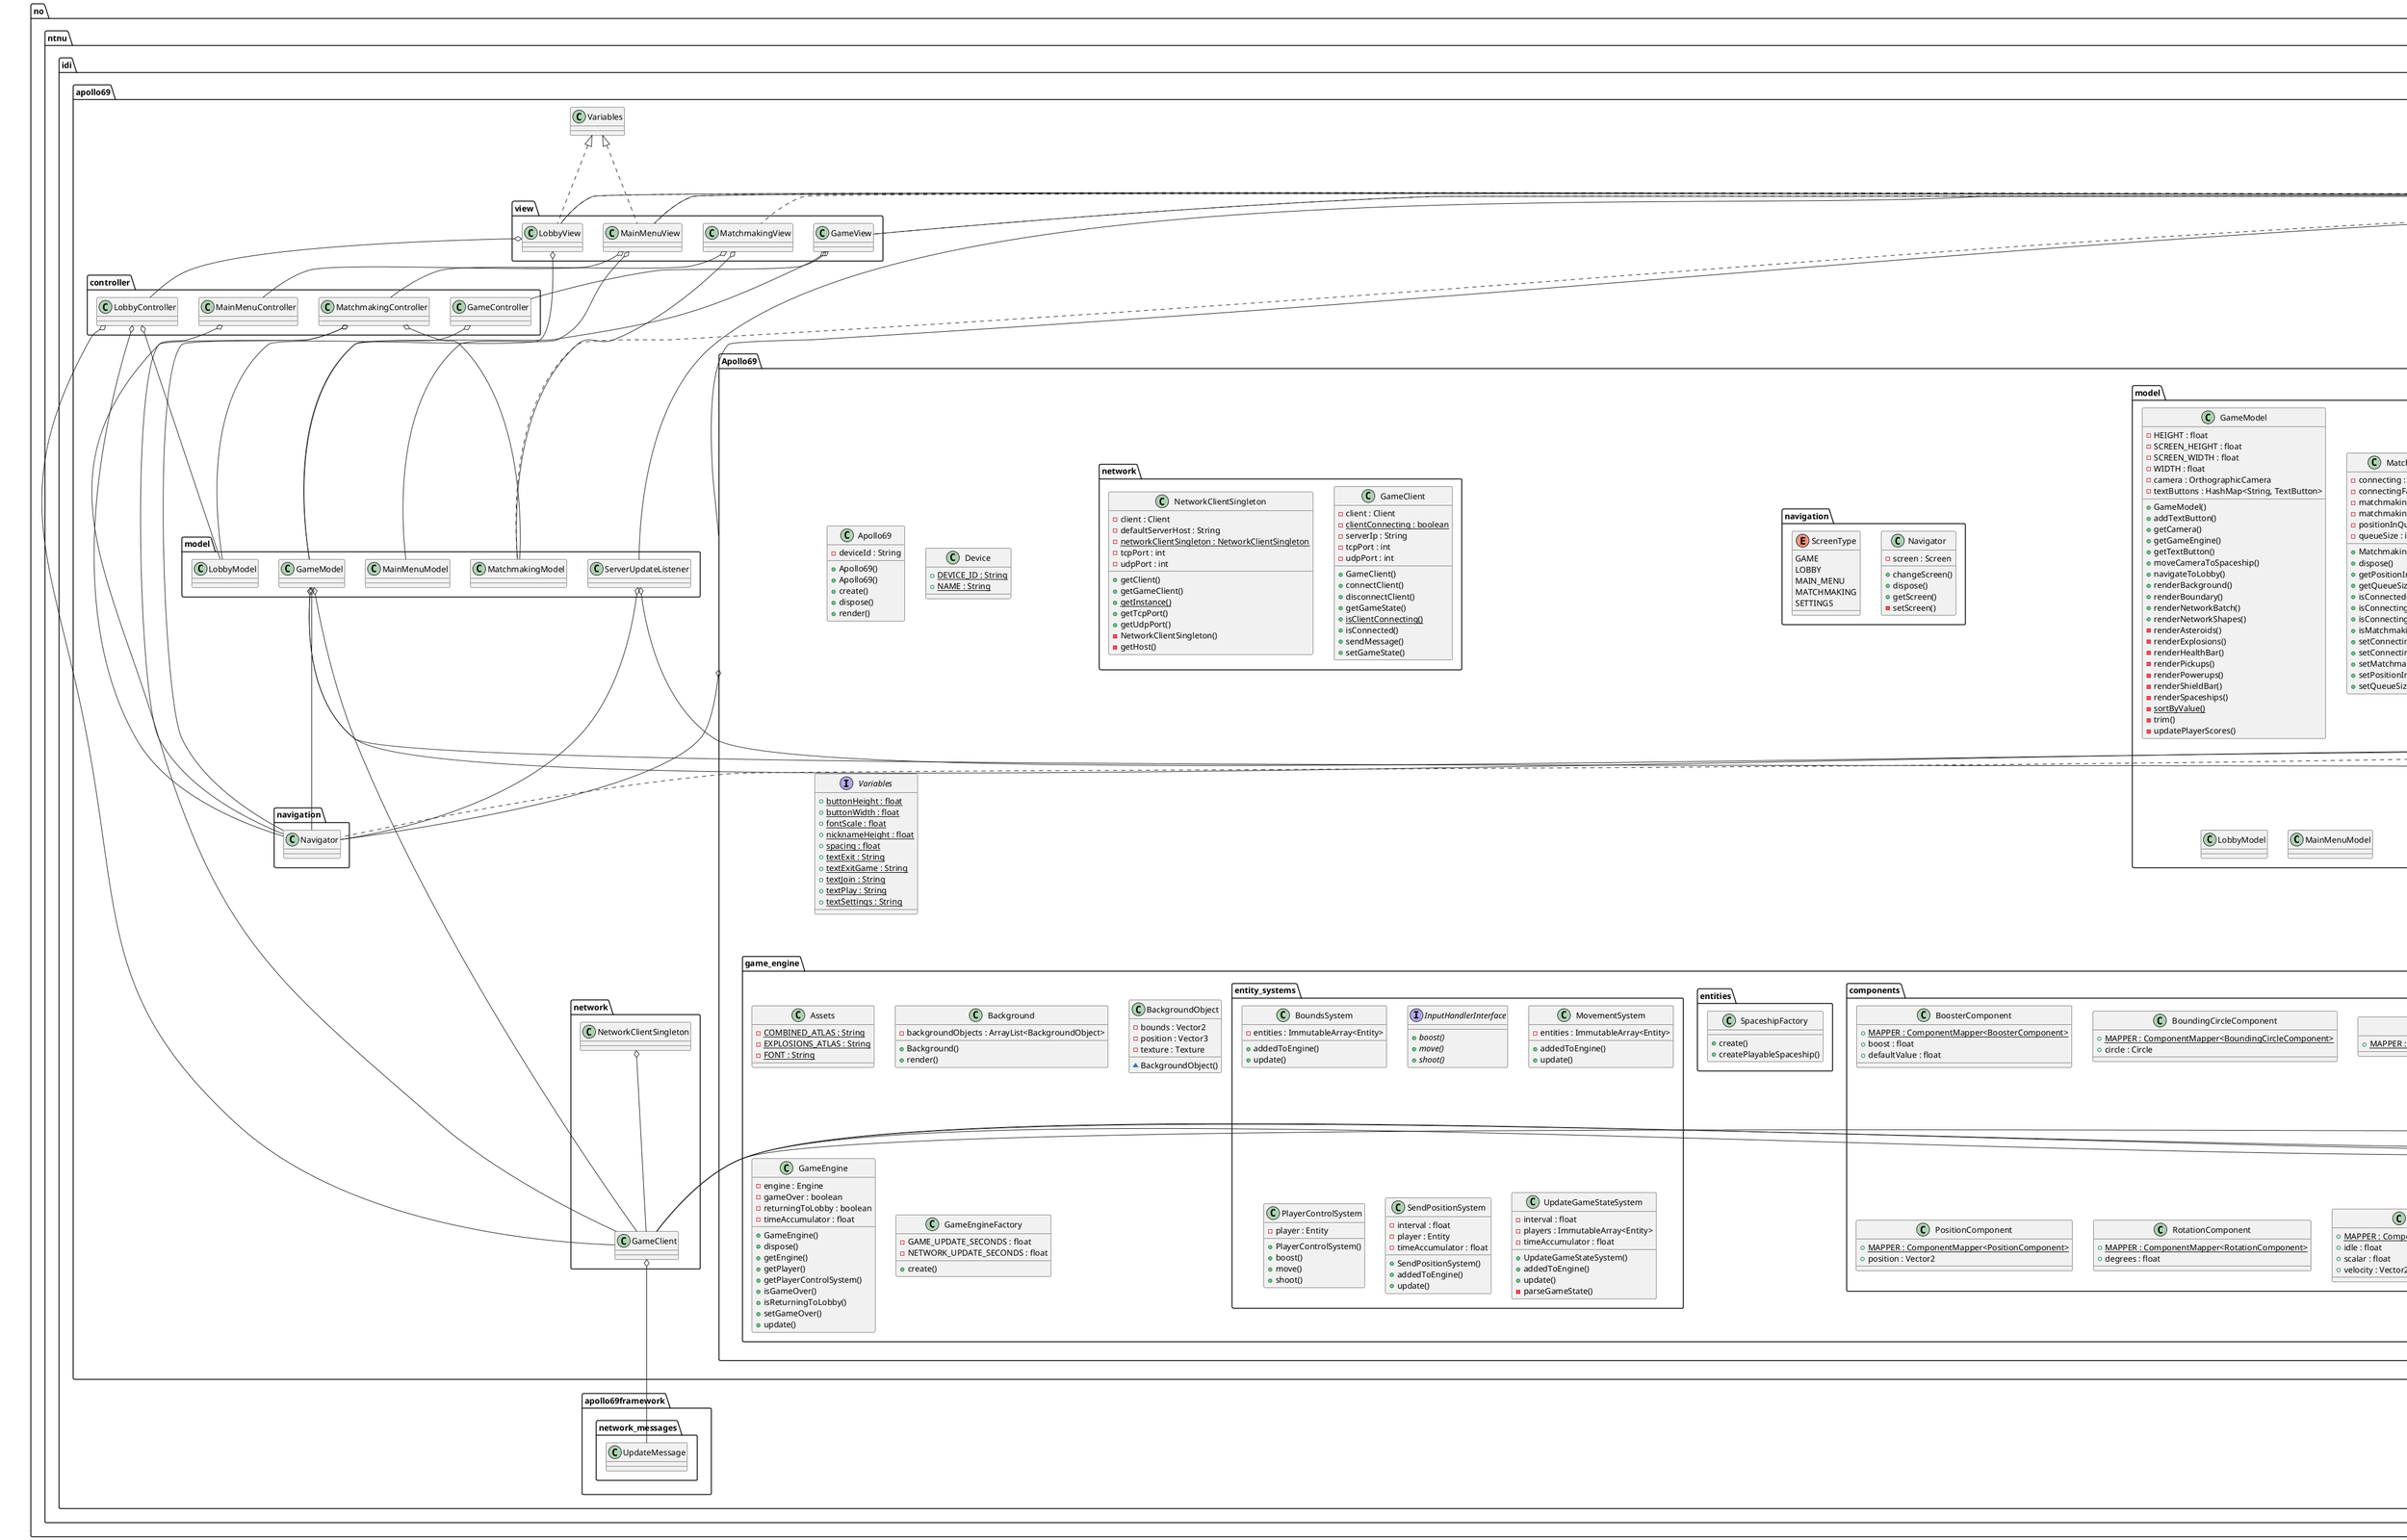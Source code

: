 @startuml

    namespace no.ntnu.idi.apollo69.Apollo69 {
        class Apollo69 {
            - deviceId : String
            + Apollo69()
            + Apollo69()
            + create()
            + dispose()
            + render()
        }
        class Device {
            {static} + DEVICE_ID : String
            {static} + NAME : String
        }
        interface Variables {
            {static} + buttonHeight : float
            {static} + buttonWidth : float
            {static} + fontScale : float
            {static} + nicknameHeight : float
            {static} + spacing : float
            {static} + textExit : String
            {static} + textExitGame : String
            {static} + textJoin : String
            {static} + textPlay : String
            {static} + textSettings : String
        }

        namespace controller {
            class GameController {
                + GameController()
                + boostButtonPressed()
                + boostButtonReleased()
                + shootButtonPressed()
                + shootButtonReleased()
                + touchpadMoved()
            }
            class LobbyController {
                + LobbyController()
                + exitButtonPressed()
                + joinButtonPressed()
            }
            class MainMenuController {
                + MainMenuController()
                + playButtonPressed()
            }
            class MatchmakingController {
                + MatchmakingController()
                + cancelMatchmaking()
                + onMatchmakingDone()
                + onShow()
                + startMatchmaking()
            }
        }

        namespace model {
            class GameModel {
                - HEIGHT : float
                - SCREEN_HEIGHT : float
                - SCREEN_WIDTH : float
                - WIDTH : float
                - camera : OrthographicCamera
                - textButtons : HashMap<String, TextButton>
                + GameModel()
                + addTextButton()
                + getCamera()
                + getGameEngine()
                + getTextButton()
                + moveCameraToSpaceship()
                + navigateToLobby()
                + renderBackground()
                + renderBoundary()
                + renderNetworkBatch()
                + renderNetworkShapes()
                - renderAsteroids()
                - renderExplosions()
                - renderHealthBar()
                - renderPickups()
                - renderPowerups()
                - renderShieldBar()
                - renderSpaceships()
                {static} - sortByValue()
                - trim()
                - updatePlayerScores()
            }
            class MatchmakingModel {
                - connecting : boolean
                - connectingFailed : boolean
                - matchmakingDone : boolean
                - matchmakingListener : Listener
                - positionInQueue : int
                - queueSize : int
                + MatchmakingModel()
                + dispose()
                + getPositionInQueue()
                + getQueueSize()
                + isConnected()
                + isConnecting()
                + isConnectingFailed()
                + isMatchmakingDone()
                + setConnecting()
                + setConnectingFailed()
                + setMatchmakingDone()
                + setPositionInQueue()
                + setQueueSize()
            }
            class ServerUpdateListener {
                + received()
                ~ ServerUpdateListener()
            }
            class LobbyModel {
            }
            class MainMenuModel {
            }
        }

        namespace navigation {
            class Navigator {
                - screen : Screen
                + changeScreen()
                + dispose()
                + getScreen()
                - setScreen()
            }
            enum ScreenType {
                GAME
                LOBBY
                MAIN_MENU
                MATCHMAKING
                SETTINGS
            }
        }

        namespace network {
              class GameClient {
                  - client : Client
                  {static} - clientConnecting : boolean
                  - serverIp : String
                  - tcpPort : int
                  - udpPort : int
                  + GameClient()
                  + connectClient()
                  + disconnectClient()
                  + getGameState()
                  {static} + isClientConnecting()
                  + isConnected()
                  + sendMessage()
                  + setGameState()
              }
              class NetworkClientSingleton {
                  - client : Client
                  - defaultServerHost : String
                  {static} - networkClientSingleton : NetworkClientSingleton
                  - tcpPort : int
                  - udpPort : int
                  + getClient()
                  + getGameClient()
                  {static} + getInstance()
                  + getTcpPort()
                  + getUdpPort()
                  - NetworkClientSingleton()
                  - getHost()
              }
        }

        namespace view {
            class GameView {
                - shapeRenderer : ShapeRenderer
                - spriteBatch : SpriteBatch
                - stage : Stage
                + GameView()
                + hide()
                + render()
                + show()
            }
            class LobbyView {
                - backgroundTexture : Texture
                - spriteBatch : SpriteBatch
                - stage : Stage
                - themeMusic : Music
                + LobbyView()
                + dispose()
                + hide()
                + pause()
                + render()
                + resize()
                + resume()
                + show()
                - getFakeHighScoreList()
            }
            class MainMenuView {
                - backgroundTexture : Texture
                - spriteBatch : SpriteBatch
                - stage : Stage
                + MainMenuView()
                + dispose()
                + hide()
                + pause()
                + render()
                + resize()
                + resume()
                + show()
            }
            class MatchmakingView {
                - bitmapFont : BitmapFont
                - spriteBatch : SpriteBatch
                - stage : Stage
                + MatchmakingView()
                + dispose()
                + hide()
                + pause()
                + render()
                + resize()
                + resume()
                + show()
                - handleInput()
            }
        }

        namespace game_engine {
            class Assets {
                {static} - COMBINED_ATLAS : String
                {static} - EXPLOSIONS_ATLAS : String
                {static} - FONT : String
            }
            class Background {
              - backgroundObjects : ArrayList<BackgroundObject>
              + Background()
              + render()
            }
            class BackgroundObject {
                - bounds : Vector2
                - position : Vector3
                - texture : Texture
                ~ BackgroundObject()
            }
            class GameEngine {
                - engine : Engine
                - gameOver : boolean
                - returningToLobby : boolean
                - timeAccumulator : float
                + GameEngine()
                + dispose()
                + getEngine()
                + getPlayer()
                + getPlayerControlSystem()
                + isGameOver()
                + isReturningToLobby()
                + setGameOver()
                + update()
            }
            class GameEngineFactory {
                - GAME_UPDATE_SECONDS : float
                - NETWORK_UPDATE_SECONDS : float
                + create()
            }

            namespace components {
                class BoosterComponent {
                    {static} + MAPPER : ComponentMapper<BoosterComponent>
                    + boost : float
                    + defaultValue : float
                }
                class BoundingCircleComponent {
                    {static} + MAPPER : ComponentMapper<BoundingCircleComponent>
                    + circle : Circle
                }
                class PlayableComponent {
                    {static} + MAPPER : ComponentMapper<PlayableComponent>
                }
                class PositionComponent {
                    {static} + MAPPER : ComponentMapper<PositionComponent>
                    + position : Vector2
                }
                class RotationComponent {
                    {static} + MAPPER : ComponentMapper<RotationComponent>
                    + degrees : float
                }
                class VelocityComponent {
                    {static} + MAPPER : ComponentMapper<VelocityComponent>
                    + idle : float
                    + scalar : float
                    + velocity : Vector2
                }
            }

            namespace entities {
                class SpaceshipFactory {
                    + create()
                    + createPlayableSpaceship()
                }
            }

            namespace entity_systems {
                class BoundsSystem {
                    - entities : ImmutableArray<Entity>
                    + addedToEngine()
                    + update()
                }
                interface InputHandlerInterface {
                    {abstract} + boost()
                    {abstract} + move()
                    {abstract} + shoot()
                }
                class MovementSystem {
                    - entities : ImmutableArray<Entity>
                    + addedToEngine()
                    + update()
                }
                class PlayerControlSystem {
                    - player : Entity
                    + PlayerControlSystem()
                    + boost()
                    + move()
                    + shoot()
                }
                class SendPositionSystem {
                    - interval : float
                    - player : Entity
                    - timeAccumulator : float
                    + SendPositionSystem()
                    + addedToEngine()
                    + update()
                }
                class UpdateGameStateSystem {
                    - interval : float
                    - players : ImmutableArray<Entity>
                    - timeAccumulator : float
                    + UpdateGameStateSystem()
                    + addedToEngine()
                    + update()
                    - parseGameState()
                }
            }
        }
    }

    no.ntnu.idi.apollo69.controller.GameController o-- no.ntnu.idi.apollo69.model.GameModel
    no.ntnu.idi.apollo69.controller.LobbyController o-- no.ntnu.idi.apollo69.network.GameClient
    no.ntnu.idi.apollo69.controller.LobbyController o-- no.ntnu.idi.apollo69.model.LobbyModel
    no.ntnu.idi.apollo69.controller.LobbyController o-- no.ntnu.idi.apollo69.navigation.Navigator
    no.ntnu.idi.apollo69.controller.MainMenuController o-- no.ntnu.idi.apollo69.navigation.Navigator
    no.ntnu.idi.apollo69.controller.MatchmakingController o-- no.ntnu.idi.apollo69.network.GameClient
    no.ntnu.idi.apollo69.controller.MatchmakingController o-- no.ntnu.idi.apollo69.model.MatchmakingModel
    no.ntnu.idi.apollo69.controller.MatchmakingController o-- no.ntnu.idi.apollo69.navigation.Navigator
    no.ntnu.idi.apollo69.game_engine.components.BoosterComponent .up.|> com.badlogic.ashley.core.Component
    no.ntnu.idi.apollo69.game_engine.components.BoundingCircleComponent .up.|> com.badlogic.ashley.core.Component
    no.ntnu.idi.apollo69.game_engine.components.PlayableComponent .up.|> com.badlogic.ashley.core.Component
    no.ntnu.idi.apollo69.game_engine.components.PositionComponent .up.|> com.badlogic.ashley.core.Component
    no.ntnu.idi.apollo69.game_engine.components.RotationComponent .up.|> com.badlogic.ashley.core.Component
    no.ntnu.idi.apollo69.game_engine.components.VelocityComponent .up.|> com.badlogic.ashley.core.Component
    no.ntnu.idi.apollo69.game_engine.entity_systems.BoundsSystem -up-|> com.badlogic.ashley.core.EntitySystem
    no.ntnu.idi.apollo69.game_engine.entity_systems.BoundsSystem o-- no.ntnu.idi.apollo69.network.GameClient
    no.ntnu.idi.apollo69.game_engine.entity_systems.MovementSystem -up-|> com.badlogic.ashley.core.EntitySystem
    no.ntnu.idi.apollo69.game_engine.entity_systems.PlayerControlSystem .up.|> no.ntnu.idi.apollo69.game_engine.entity_systems.InputHandlerInterface
    no.ntnu.idi.apollo69.game_engine.entity_systems.PlayerControlSystem -up-|> com.badlogic.ashley.core.EntitySystem
    no.ntnu.idi.apollo69.game_engine.entity_systems.PlayerControlSystem o-- no.ntnu.idi.apollo69.network.GameClient
    no.ntnu.idi.apollo69.game_engine.entity_systems.SendPositionSystem -up-|> com.badlogic.ashley.core.EntitySystem
    no.ntnu.idi.apollo69.game_engine.entity_systems.SendPositionSystem o-- no.ntnu.idi.apollo69.network.GameClient
    no.ntnu.idi.apollo69.game_engine.entity_systems.UpdateGameStateSystem -up-|> com.badlogic.ashley.core.EntitySystem
    no.ntnu.idi.apollo69.game_engine.entity_systems.UpdateGameStateSystem o-- no.ntnu.idi.apollo69.network.GameClient
    no.ntnu.idi.apollo69.game_engine.Background +-down- no.ntnu.idi.apollo69.game_engine.Background.BackgroundObject
    no.ntnu.idi.apollo69.game_engine.GameEngine .up.|> com.badlogic.gdx.utils.Disposable
    no.ntnu.idi.apollo69.model.GameModel o-- no.ntnu.idi.apollo69.game_engine.Background
    no.ntnu.idi.apollo69.model.GameModel o-- no.ntnu.idi.apollo69.network.GameClient
    no.ntnu.idi.apollo69.model.GameModel o-- no.ntnu.idi.apollo69.game_engine.GameEngine
    no.ntnu.idi.apollo69.model.GameModel o-- no.ntnu.idi.apollo69.navigation.Navigator
    no.ntnu.idi.apollo69.model.MatchmakingModel .up.|> com.badlogic.gdx.utils.Disposable
    no.ntnu.idi.apollo69.model.ServerUpdateListener -up-|> com.esotericsoftware.kryonet.Listener
    no.ntnu.idi.apollo69.model.ServerUpdateListener o-- no.ntnu.idi.apollo69.game_engine.GameEngine
    no.ntnu.idi.apollo69.model.ServerUpdateListener o-- no.ntnu.idi.apollo69.navigation.Navigator
    no.ntnu.idi.apollo69.navigation.Navigator .up.|> com.badlogic.gdx.utils.Disposable
    no.ntnu.idi.apollo69.network.GameClient o-- no.ntnu.idi.apollo69framework.network_messages.UpdateMessage
    no.ntnu.idi.apollo69.network.NetworkClientSingleton o-- no.ntnu.idi.apollo69.network.GameClient
    no.ntnu.idi.apollo69.view.GameView .up.|> com.badlogic.gdx.Screen
    no.ntnu.idi.apollo69.view.GameView -up-|> com.badlogic.gdx.ApplicationAdapter
    no.ntnu.idi.apollo69.view.GameView o-- no.ntnu.idi.apollo69.controller.GameController
    no.ntnu.idi.apollo69.view.GameView o-- no.ntnu.idi.apollo69.model.GameModel
    no.ntnu.idi.apollo69.view.LobbyView .up.|> com.badlogic.gdx.Screen
    no.ntnu.idi.apollo69.view.LobbyView .up.|> no.ntnu.idi.apollo69.Variables
    no.ntnu.idi.apollo69.view.LobbyView -up-|> com.badlogic.gdx.ApplicationAdapter
    no.ntnu.idi.apollo69.view.LobbyView o-- no.ntnu.idi.apollo69.controller.LobbyController
    no.ntnu.idi.apollo69.view.LobbyView o-- no.ntnu.idi.apollo69.model.LobbyModel
    no.ntnu.idi.apollo69.view.MainMenuView .up.|> com.badlogic.gdx.Screen
    no.ntnu.idi.apollo69.view.MainMenuView .up.|> no.ntnu.idi.apollo69.Variables
    no.ntnu.idi.apollo69.view.MainMenuView -up-|> com.badlogic.gdx.ApplicationAdapter
    no.ntnu.idi.apollo69.view.MainMenuView o-- no.ntnu.idi.apollo69.controller.MainMenuController
    no.ntnu.idi.apollo69.view.MainMenuView o-- no.ntnu.idi.apollo69.model.MainMenuModel
    no.ntnu.idi.apollo69.view.MatchmakingView .up.|> com.badlogic.gdx.Screen
    no.ntnu.idi.apollo69.view.MatchmakingView o-- no.ntnu.idi.apollo69.controller.MatchmakingController
    no.ntnu.idi.apollo69.view.MatchmakingView o-- no.ntnu.idi.apollo69.model.MatchmakingModel
    no.ntnu.idi.apollo69.Apollo69 -up-|> com.badlogic.gdx.ApplicationAdapter
    no.ntnu.idi.apollo69.Apollo69 o-- no.ntnu.idi.apollo69.navigation.Navigator


@enduml